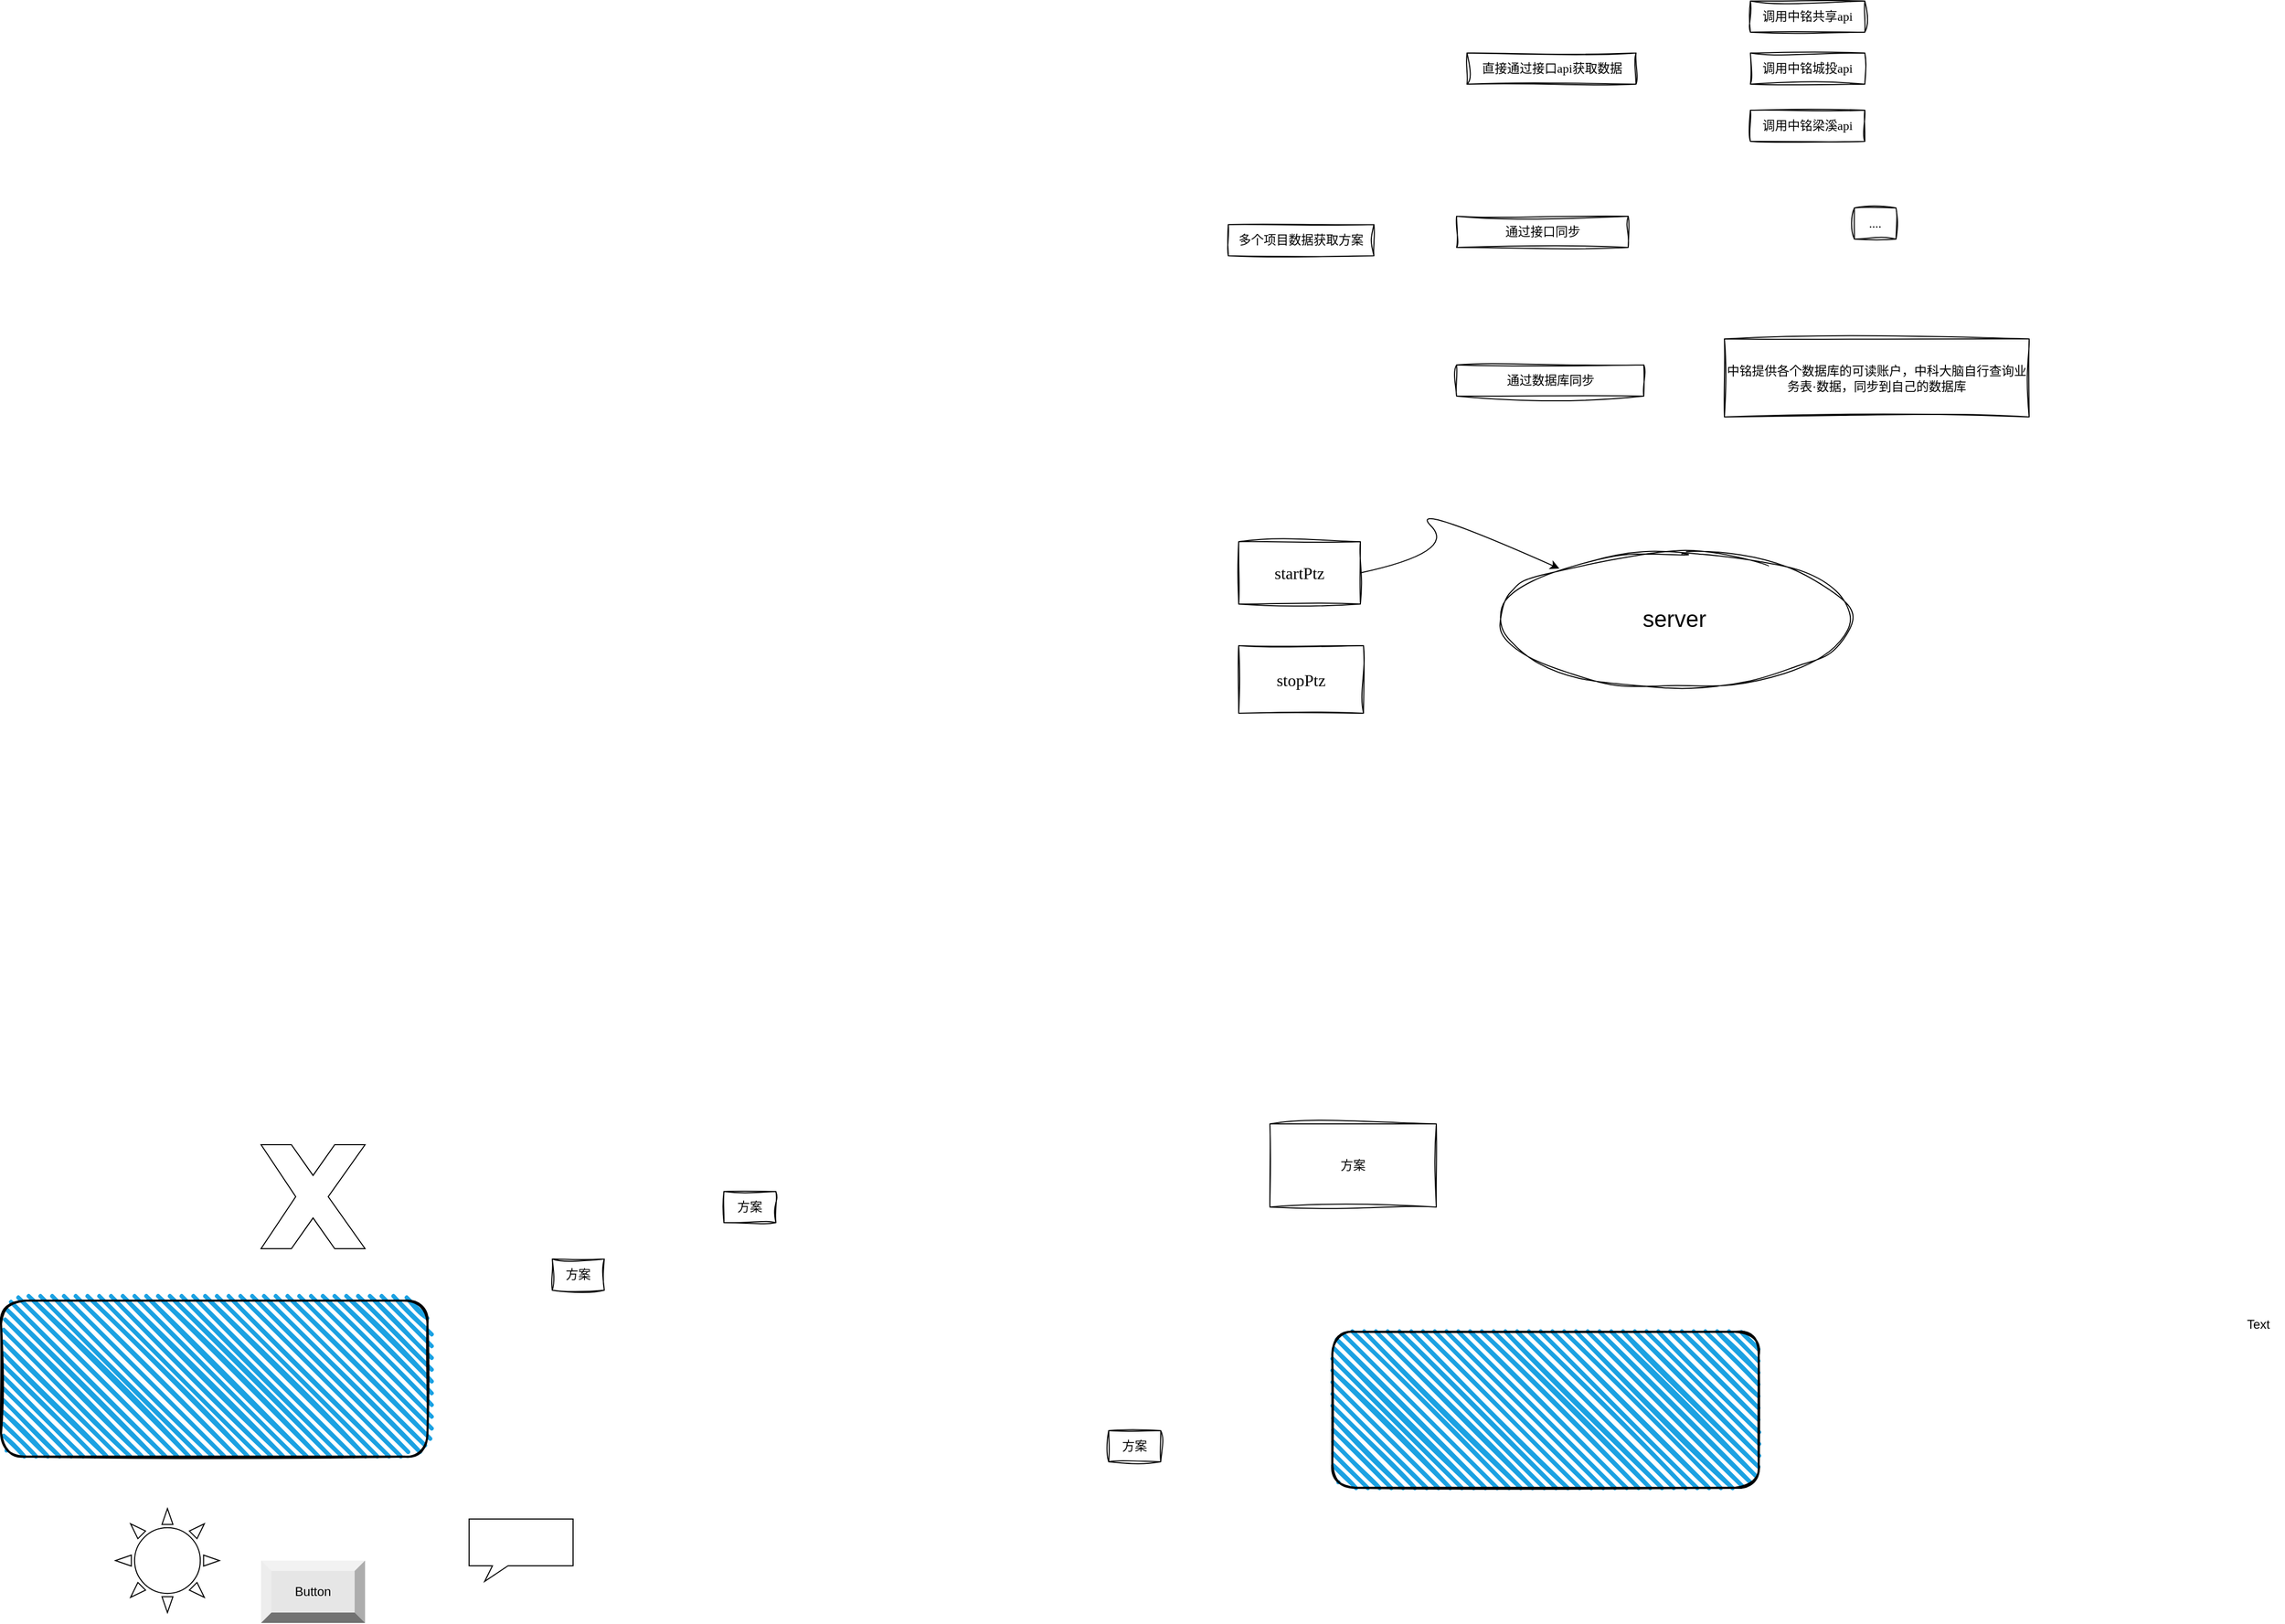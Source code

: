 <mxfile version="24.7.0" type="github">
  <diagram id="QSiF4qfuh3ATqGEt3pHp" name="第 1 页">
    <mxGraphModel dx="5266" dy="2337" grid="1" gridSize="10" guides="1" tooltips="1" connect="1" arrows="1" fold="1" page="1" pageScale="1" pageWidth="1169" pageHeight="1654" math="0" shadow="0">
      <root>
        <mxCell id="0" />
        <mxCell id="1" parent="0" />
        <mxCell id="UUypD6RTruIqxPH1p9tB-1" value="多个项目数据获取方案" style="rounded=0;whiteSpace=wrap;html=1;shadow=0;glass=0;fontFamily=Comic Sans MS;labelBackgroundColor=none;disableMultiStroke=0;disableMultiStrokeFill=0;enumerate=0;treeMoving=0;treeFolding=0;cloneable=1;deletable=0;resizeHeight=0;resizeWidth=0;fixedWidth=0;autosize=1;sketch=1;curveFitting=1;jiggle=2;fillStyle=auto;" parent="1" vertex="1">
          <mxGeometry x="130" y="275" width="140" height="30" as="geometry" />
        </mxCell>
        <mxCell id="sIwREANutYd2yujsYQMC-1" value="直接通过接口api获取数据" style="rounded=0;whiteSpace=wrap;html=1;shadow=0;glass=0;fontFamily=Comic Sans MS;labelBackgroundColor=none;disableMultiStroke=0;disableMultiStrokeFill=0;enumerate=0;treeMoving=0;treeFolding=0;cloneable=1;deletable=0;resizeHeight=0;resizeWidth=0;fixedWidth=0;autosize=1;sketch=1;curveFitting=1;jiggle=2;fillStyle=auto;" parent="1" vertex="1">
          <mxGeometry x="359.5" y="110" width="162.5" height="30" as="geometry" />
        </mxCell>
        <mxCell id="sIwREANutYd2yujsYQMC-2" value="方案" style="rounded=0;whiteSpace=wrap;html=1;shadow=0;glass=0;fontFamily=Comic Sans MS;labelBackgroundColor=none;disableMultiStroke=0;disableMultiStrokeFill=0;enumerate=0;treeMoving=0;treeFolding=0;cloneable=1;deletable=0;resizeHeight=0;resizeWidth=0;fixedWidth=0;autosize=1;sketch=1;curveFitting=1;jiggle=2;fillStyle=auto;" parent="1" vertex="1">
          <mxGeometry x="170" y="1140" width="160" height="80" as="geometry" />
        </mxCell>
        <mxCell id="sIwREANutYd2yujsYQMC-4" value="通过接口同步" style="rounded=0;whiteSpace=wrap;html=1;shadow=0;glass=0;fontFamily=Comic Sans MS;labelBackgroundColor=none;disableMultiStroke=0;disableMultiStrokeFill=0;enumerate=0;treeMoving=0;treeFolding=0;cloneable=1;deletable=0;resizeHeight=0;resizeWidth=0;fixedWidth=0;autosize=1;sketch=1;curveFitting=1;jiggle=2;fillStyle=auto;" parent="1" vertex="1">
          <mxGeometry x="349.5" y="267" width="165" height="30" as="geometry" />
        </mxCell>
        <mxCell id="sIwREANutYd2yujsYQMC-5" value="通过数据库同步" style="rounded=0;whiteSpace=wrap;html=1;shadow=0;glass=0;fontFamily=Comic Sans MS;labelBackgroundColor=none;disableMultiStroke=0;disableMultiStrokeFill=0;enumerate=0;treeMoving=0;treeFolding=0;cloneable=1;deletable=0;resizeHeight=0;resizeWidth=0;fixedWidth=0;autosize=1;sketch=1;curveFitting=1;jiggle=2;fillStyle=auto;" parent="1" vertex="1">
          <mxGeometry x="349.5" y="410" width="180" height="30" as="geometry" />
        </mxCell>
        <mxCell id="sIwREANutYd2yujsYQMC-6" value="调用中铭共享api" style="rounded=0;whiteSpace=wrap;html=1;shadow=0;glass=0;fontFamily=Comic Sans MS;labelBackgroundColor=none;disableMultiStroke=0;disableMultiStrokeFill=0;enumerate=0;treeMoving=0;treeFolding=0;cloneable=1;deletable=0;resizeHeight=0;resizeWidth=0;fixedWidth=0;autosize=1;sketch=1;curveFitting=1;jiggle=2;fillStyle=auto;" parent="1" vertex="1">
          <mxGeometry x="632" y="60" width="110" height="30" as="geometry" />
        </mxCell>
        <mxCell id="sIwREANutYd2yujsYQMC-7" value="调用中铭城投api" style="rounded=0;whiteSpace=wrap;html=1;shadow=0;glass=0;fontFamily=Comic Sans MS;labelBackgroundColor=none;disableMultiStroke=0;disableMultiStrokeFill=0;enumerate=0;treeMoving=0;treeFolding=0;cloneable=1;deletable=0;resizeHeight=0;resizeWidth=0;fixedWidth=0;autosize=1;sketch=1;curveFitting=1;jiggle=2;fillStyle=auto;" parent="1" vertex="1">
          <mxGeometry x="632" y="110" width="110" height="30" as="geometry" />
        </mxCell>
        <mxCell id="sIwREANutYd2yujsYQMC-8" value="调用中铭梁溪api" style="rounded=0;whiteSpace=wrap;html=1;shadow=0;glass=0;fontFamily=Comic Sans MS;labelBackgroundColor=none;disableMultiStroke=0;disableMultiStrokeFill=0;enumerate=0;treeMoving=0;treeFolding=0;cloneable=1;deletable=0;resizeHeight=0;resizeWidth=0;fixedWidth=0;autosize=1;sketch=1;curveFitting=1;jiggle=2;fillStyle=auto;" parent="1" vertex="1">
          <mxGeometry x="632" y="165" width="110" height="30" as="geometry" />
        </mxCell>
        <mxCell id="sIwREANutYd2yujsYQMC-9" value="...." style="rounded=0;whiteSpace=wrap;html=1;shadow=0;glass=0;fontFamily=Comic Sans MS;labelBackgroundColor=none;disableMultiStroke=0;disableMultiStrokeFill=0;enumerate=0;treeMoving=0;treeFolding=0;cloneable=1;deletable=0;resizeHeight=0;resizeWidth=0;fixedWidth=0;autosize=1;sketch=1;curveFitting=1;jiggle=2;fillStyle=auto;" parent="1" vertex="1">
          <mxGeometry x="732" y="259" width="40" height="30" as="geometry" />
        </mxCell>
        <mxCell id="sIwREANutYd2yujsYQMC-10" value="中铭提供各个数据库的可读账户，中科大脑自行查询业务表·数据，同步到自己的数据库" style="rounded=0;whiteSpace=wrap;html=1;shadow=0;glass=0;fontFamily=Comic Sans MS;labelBackgroundColor=none;disableMultiStroke=0;disableMultiStrokeFill=0;enumerate=0;treeMoving=0;treeFolding=0;cloneable=1;deletable=0;resizeHeight=0;resizeWidth=0;fixedWidth=0;autosize=1;sketch=1;curveFitting=1;jiggle=2;fillStyle=auto;" parent="1" vertex="1">
          <mxGeometry x="607" y="385" width="293" height="75" as="geometry" />
        </mxCell>
        <mxCell id="3ovJzG9rnvBNv05ZRl2L-1" value="&lt;font style=&quot;font-size: 16px;&quot;&gt;startPtz&lt;/font&gt;" style="rounded=0;whiteSpace=wrap;html=1;shadow=0;glass=0;fontFamily=Comic Sans MS;labelBackgroundColor=none;disableMultiStroke=0;disableMultiStrokeFill=0;enumerate=0;treeMoving=0;treeFolding=0;cloneable=1;deletable=0;resizeHeight=0;resizeWidth=0;fixedWidth=0;autosize=1;sketch=1;curveFitting=1;jiggle=2;fillStyle=auto;" parent="1" vertex="1">
          <mxGeometry x="140" y="580" width="117" height="60" as="geometry" />
        </mxCell>
        <mxCell id="3ovJzG9rnvBNv05ZRl2L-3" value="&lt;span style=&quot;font-size: 16px;&quot;&gt;stopPtz&lt;/span&gt;" style="rounded=0;whiteSpace=wrap;html=1;shadow=0;glass=0;fontFamily=Comic Sans MS;labelBackgroundColor=none;disableMultiStroke=0;disableMultiStrokeFill=0;enumerate=0;treeMoving=0;treeFolding=0;cloneable=1;deletable=0;resizeHeight=0;resizeWidth=0;fixedWidth=0;autosize=1;sketch=1;curveFitting=1;jiggle=2;fillStyle=auto;fillColor=none;imageAspect=1;" parent="1" vertex="1">
          <mxGeometry x="140" y="680" width="120" height="65" as="geometry" />
        </mxCell>
        <mxCell id="3ovJzG9rnvBNv05ZRl2L-4" value="&lt;span style=&quot;font-size: 22px;&quot;&gt;server&lt;/span&gt;" style="ellipse;whiteSpace=wrap;html=1;sketch=1;curveFitting=1;jiggle=2;shadow=0;resizable=0;" parent="1" vertex="1">
          <mxGeometry x="390" y="590" width="338" height="130" as="geometry" />
        </mxCell>
        <mxCell id="3ovJzG9rnvBNv05ZRl2L-10" value="" style="curved=1;endArrow=classic;html=1;rounded=0;exitX=1;exitY=0.5;exitDx=0;exitDy=0;" parent="1" source="3ovJzG9rnvBNv05ZRl2L-1" target="3ovJzG9rnvBNv05ZRl2L-4" edge="1">
          <mxGeometry width="50" height="50" relative="1" as="geometry">
            <mxPoint x="300" y="590" as="sourcePoint" />
            <mxPoint x="350" y="540" as="targetPoint" />
            <Array as="points">
              <mxPoint x="350" y="590" />
              <mxPoint x="300" y="540" />
            </Array>
          </mxGeometry>
        </mxCell>
        <mxCell id="duvEhFo0l4oqfzAGGg1Q-1" value="" style="rounded=1;whiteSpace=wrap;html=1;strokeWidth=2;fillWeight=4;hachureGap=8;hachureAngle=45;fillColor=#1ba1e2;sketch=1;" vertex="1" parent="1">
          <mxGeometry x="230" y="1340" width="410" height="150" as="geometry" />
        </mxCell>
        <mxCell id="duvEhFo0l4oqfzAGGg1Q-2" value="方案" style="rounded=0;whiteSpace=wrap;html=1;shadow=0;glass=0;fontFamily=Comic Sans MS;labelBackgroundColor=none;disableMultiStroke=0;disableMultiStrokeFill=0;enumerate=0;treeMoving=0;treeFolding=0;cloneable=1;deletable=0;resizeHeight=0;resizeWidth=0;fixedWidth=0;autosize=1;sketch=1;curveFitting=1;jiggle=2;fillStyle=auto;" vertex="1" parent="1">
          <mxGeometry x="-520" y="1270" width="50" height="30" as="geometry" />
        </mxCell>
        <mxCell id="duvEhFo0l4oqfzAGGg1Q-3" value="方案" style="rounded=0;whiteSpace=wrap;html=1;shadow=0;glass=0;fontFamily=Comic Sans MS;labelBackgroundColor=none;disableMultiStroke=0;disableMultiStrokeFill=0;enumerate=0;treeMoving=0;treeFolding=0;cloneable=1;deletable=0;resizeHeight=0;resizeWidth=0;fixedWidth=0;autosize=1;sketch=1;curveFitting=1;jiggle=2;fillStyle=auto;" vertex="1" parent="1">
          <mxGeometry x="-355" y="1205" width="50" height="30" as="geometry" />
        </mxCell>
        <mxCell id="duvEhFo0l4oqfzAGGg1Q-4" value="方案" style="rounded=0;whiteSpace=wrap;html=1;shadow=0;glass=0;fontFamily=Comic Sans MS;labelBackgroundColor=none;disableMultiStroke=0;disableMultiStrokeFill=0;enumerate=0;treeMoving=0;treeFolding=0;cloneable=1;deletable=0;resizeHeight=0;resizeWidth=0;fixedWidth=0;autosize=1;sketch=1;curveFitting=1;jiggle=2;fillStyle=auto;" vertex="1" parent="1">
          <mxGeometry x="15" y="1435" width="50" height="30" as="geometry" />
        </mxCell>
        <mxCell id="duvEhFo0l4oqfzAGGg1Q-5" value="" style="rounded=1;whiteSpace=wrap;html=1;strokeWidth=2;fillWeight=4;hachureGap=8;hachureAngle=45;fillColor=#1ba1e2;sketch=1;" vertex="1" parent="1">
          <mxGeometry x="-1050" y="1310" width="410" height="150" as="geometry" />
        </mxCell>
        <mxCell id="duvEhFo0l4oqfzAGGg1Q-6" value="" style="whiteSpace=wrap;html=1;shape=mxgraph.basic.rectCallout;dx=30;dy=15;boundedLbl=1;" vertex="1" parent="1">
          <mxGeometry x="-600" y="1520" width="100" height="60" as="geometry" />
        </mxCell>
        <mxCell id="duvEhFo0l4oqfzAGGg1Q-7" value="Button" style="labelPosition=center;verticalLabelPosition=middle;align=center;html=1;shape=mxgraph.basic.shaded_button;dx=10;fillColor=#E6E6E6;strokeColor=none;whiteSpace=wrap;" vertex="1" parent="1">
          <mxGeometry x="-800" y="1560" width="100" height="60" as="geometry" />
        </mxCell>
        <mxCell id="duvEhFo0l4oqfzAGGg1Q-8" value="" style="verticalLabelPosition=bottom;verticalAlign=top;html=1;shape=mxgraph.basic.sun" vertex="1" parent="1">
          <mxGeometry x="-940" y="1510" width="100" height="100" as="geometry" />
        </mxCell>
        <mxCell id="duvEhFo0l4oqfzAGGg1Q-9" value="" style="verticalLabelPosition=bottom;verticalAlign=top;html=1;shape=mxgraph.basic.x" vertex="1" parent="1">
          <mxGeometry x="-800" y="1160" width="100" height="100" as="geometry" />
        </mxCell>
        <mxCell id="duvEhFo0l4oqfzAGGg1Q-10" value="Text" style="text;html=1;align=center;verticalAlign=middle;resizable=0;points=[];autosize=1;strokeColor=none;fillColor=none;" vertex="1" parent="1">
          <mxGeometry x="1095" y="1318" width="50" height="30" as="geometry" />
        </mxCell>
      </root>
    </mxGraphModel>
  </diagram>
</mxfile>
